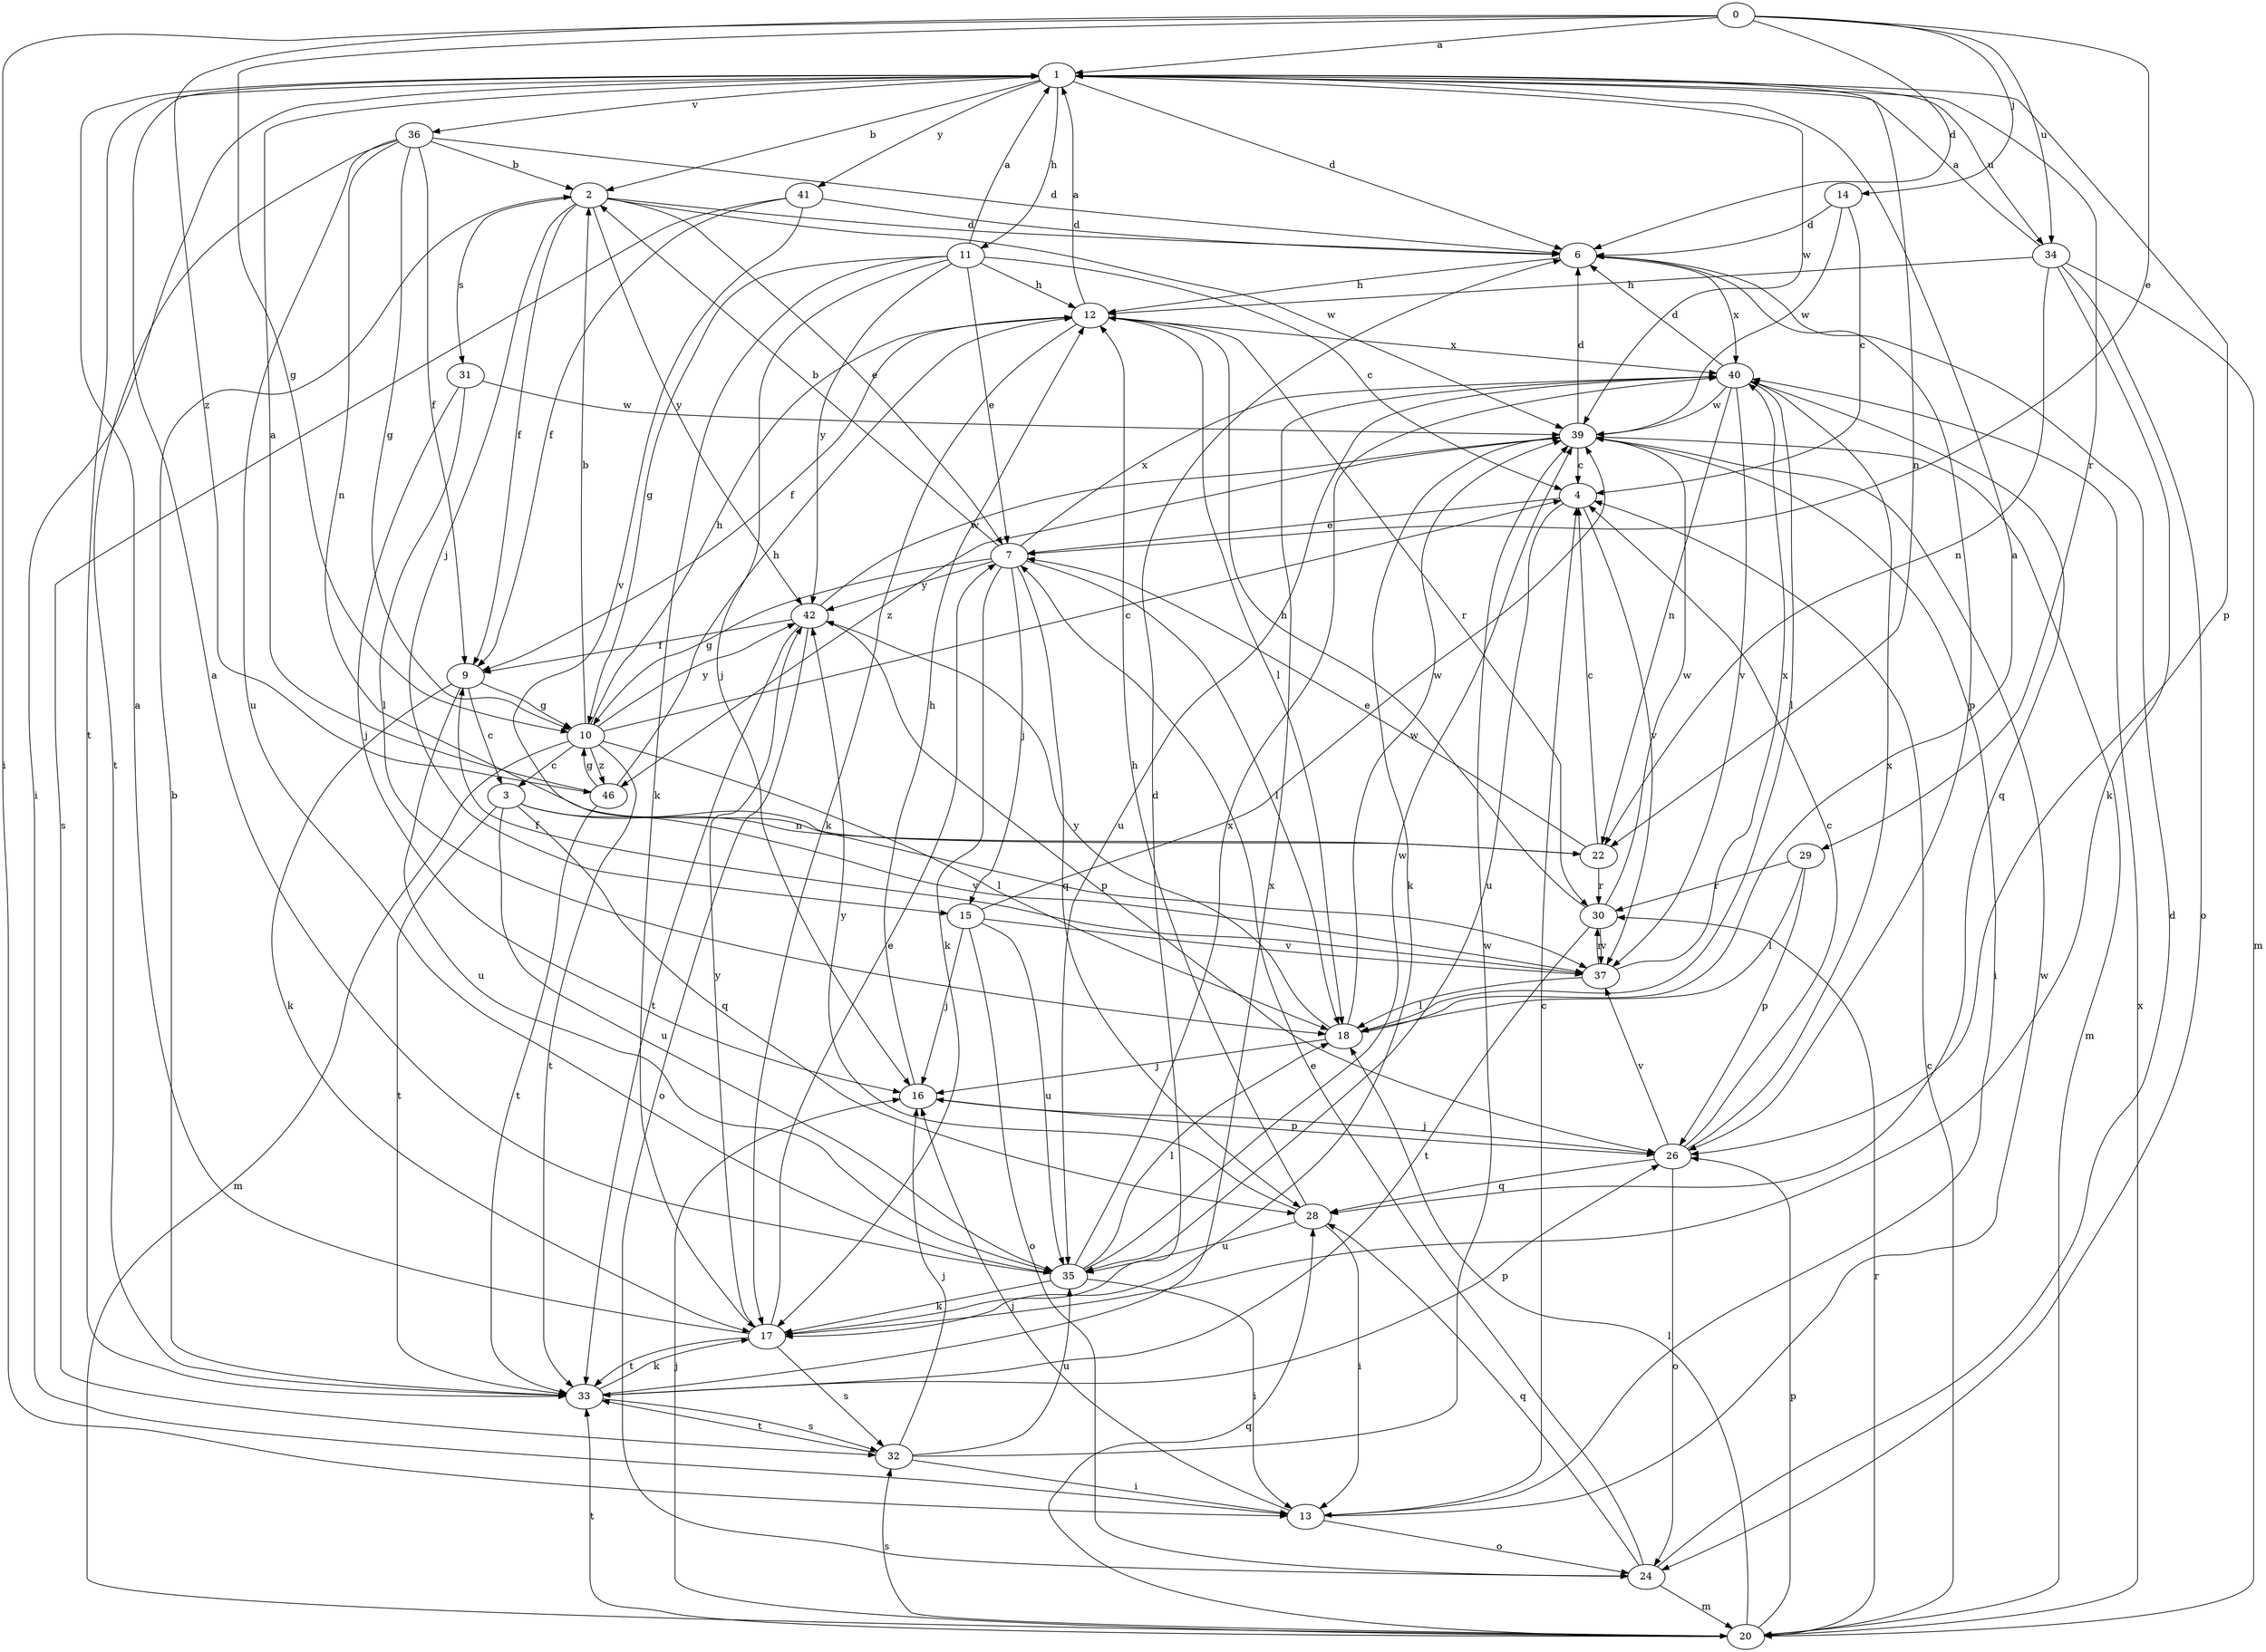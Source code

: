 strict digraph  {
0;
1;
2;
3;
4;
6;
7;
9;
10;
11;
12;
13;
14;
15;
16;
17;
18;
20;
22;
24;
26;
28;
29;
30;
31;
32;
33;
34;
35;
36;
37;
39;
40;
41;
42;
46;
0 -> 1  [label=a];
0 -> 6  [label=d];
0 -> 7  [label=e];
0 -> 10  [label=g];
0 -> 13  [label=i];
0 -> 14  [label=j];
0 -> 34  [label=u];
0 -> 46  [label=z];
1 -> 2  [label=b];
1 -> 6  [label=d];
1 -> 11  [label=h];
1 -> 13  [label=i];
1 -> 22  [label=n];
1 -> 26  [label=p];
1 -> 29  [label=r];
1 -> 33  [label=t];
1 -> 34  [label=u];
1 -> 36  [label=v];
1 -> 39  [label=w];
1 -> 41  [label=y];
2 -> 6  [label=d];
2 -> 7  [label=e];
2 -> 9  [label=f];
2 -> 15  [label=j];
2 -> 31  [label=s];
2 -> 39  [label=w];
2 -> 42  [label=y];
3 -> 22  [label=n];
3 -> 28  [label=q];
3 -> 33  [label=t];
3 -> 35  [label=u];
3 -> 37  [label=v];
4 -> 7  [label=e];
4 -> 35  [label=u];
4 -> 37  [label=v];
6 -> 12  [label=h];
6 -> 26  [label=p];
6 -> 40  [label=x];
7 -> 2  [label=b];
7 -> 10  [label=g];
7 -> 15  [label=j];
7 -> 17  [label=k];
7 -> 18  [label=l];
7 -> 28  [label=q];
7 -> 40  [label=x];
7 -> 42  [label=y];
9 -> 3  [label=c];
9 -> 10  [label=g];
9 -> 17  [label=k];
9 -> 35  [label=u];
10 -> 2  [label=b];
10 -> 3  [label=c];
10 -> 4  [label=c];
10 -> 12  [label=h];
10 -> 18  [label=l];
10 -> 20  [label=m];
10 -> 33  [label=t];
10 -> 42  [label=y];
10 -> 46  [label=z];
11 -> 1  [label=a];
11 -> 4  [label=c];
11 -> 7  [label=e];
11 -> 10  [label=g];
11 -> 12  [label=h];
11 -> 16  [label=j];
11 -> 17  [label=k];
11 -> 42  [label=y];
12 -> 1  [label=a];
12 -> 9  [label=f];
12 -> 17  [label=k];
12 -> 18  [label=l];
12 -> 30  [label=r];
12 -> 40  [label=x];
13 -> 4  [label=c];
13 -> 16  [label=j];
13 -> 24  [label=o];
13 -> 39  [label=w];
14 -> 4  [label=c];
14 -> 6  [label=d];
14 -> 39  [label=w];
15 -> 16  [label=j];
15 -> 24  [label=o];
15 -> 35  [label=u];
15 -> 37  [label=v];
15 -> 39  [label=w];
16 -> 12  [label=h];
16 -> 26  [label=p];
17 -> 1  [label=a];
17 -> 6  [label=d];
17 -> 7  [label=e];
17 -> 32  [label=s];
17 -> 33  [label=t];
17 -> 42  [label=y];
18 -> 1  [label=a];
18 -> 16  [label=j];
18 -> 39  [label=w];
18 -> 42  [label=y];
20 -> 4  [label=c];
20 -> 16  [label=j];
20 -> 18  [label=l];
20 -> 26  [label=p];
20 -> 28  [label=q];
20 -> 30  [label=r];
20 -> 32  [label=s];
20 -> 33  [label=t];
20 -> 40  [label=x];
22 -> 4  [label=c];
22 -> 7  [label=e];
22 -> 30  [label=r];
24 -> 6  [label=d];
24 -> 7  [label=e];
24 -> 20  [label=m];
24 -> 28  [label=q];
26 -> 4  [label=c];
26 -> 16  [label=j];
26 -> 24  [label=o];
26 -> 28  [label=q];
26 -> 37  [label=v];
26 -> 40  [label=x];
28 -> 12  [label=h];
28 -> 13  [label=i];
28 -> 35  [label=u];
28 -> 42  [label=y];
29 -> 18  [label=l];
29 -> 26  [label=p];
29 -> 30  [label=r];
30 -> 12  [label=h];
30 -> 33  [label=t];
30 -> 37  [label=v];
30 -> 39  [label=w];
31 -> 16  [label=j];
31 -> 18  [label=l];
31 -> 39  [label=w];
32 -> 13  [label=i];
32 -> 16  [label=j];
32 -> 33  [label=t];
32 -> 35  [label=u];
32 -> 39  [label=w];
33 -> 2  [label=b];
33 -> 17  [label=k];
33 -> 26  [label=p];
33 -> 32  [label=s];
33 -> 40  [label=x];
34 -> 1  [label=a];
34 -> 12  [label=h];
34 -> 17  [label=k];
34 -> 20  [label=m];
34 -> 22  [label=n];
34 -> 24  [label=o];
35 -> 1  [label=a];
35 -> 13  [label=i];
35 -> 17  [label=k];
35 -> 18  [label=l];
35 -> 39  [label=w];
35 -> 40  [label=x];
36 -> 2  [label=b];
36 -> 6  [label=d];
36 -> 9  [label=f];
36 -> 10  [label=g];
36 -> 22  [label=n];
36 -> 33  [label=t];
36 -> 35  [label=u];
37 -> 9  [label=f];
37 -> 18  [label=l];
37 -> 30  [label=r];
37 -> 40  [label=x];
39 -> 4  [label=c];
39 -> 6  [label=d];
39 -> 13  [label=i];
39 -> 17  [label=k];
39 -> 20  [label=m];
39 -> 46  [label=z];
40 -> 6  [label=d];
40 -> 18  [label=l];
40 -> 22  [label=n];
40 -> 28  [label=q];
40 -> 35  [label=u];
40 -> 37  [label=v];
40 -> 39  [label=w];
41 -> 6  [label=d];
41 -> 9  [label=f];
41 -> 32  [label=s];
41 -> 37  [label=v];
42 -> 9  [label=f];
42 -> 24  [label=o];
42 -> 26  [label=p];
42 -> 33  [label=t];
42 -> 39  [label=w];
46 -> 1  [label=a];
46 -> 10  [label=g];
46 -> 12  [label=h];
46 -> 33  [label=t];
}
